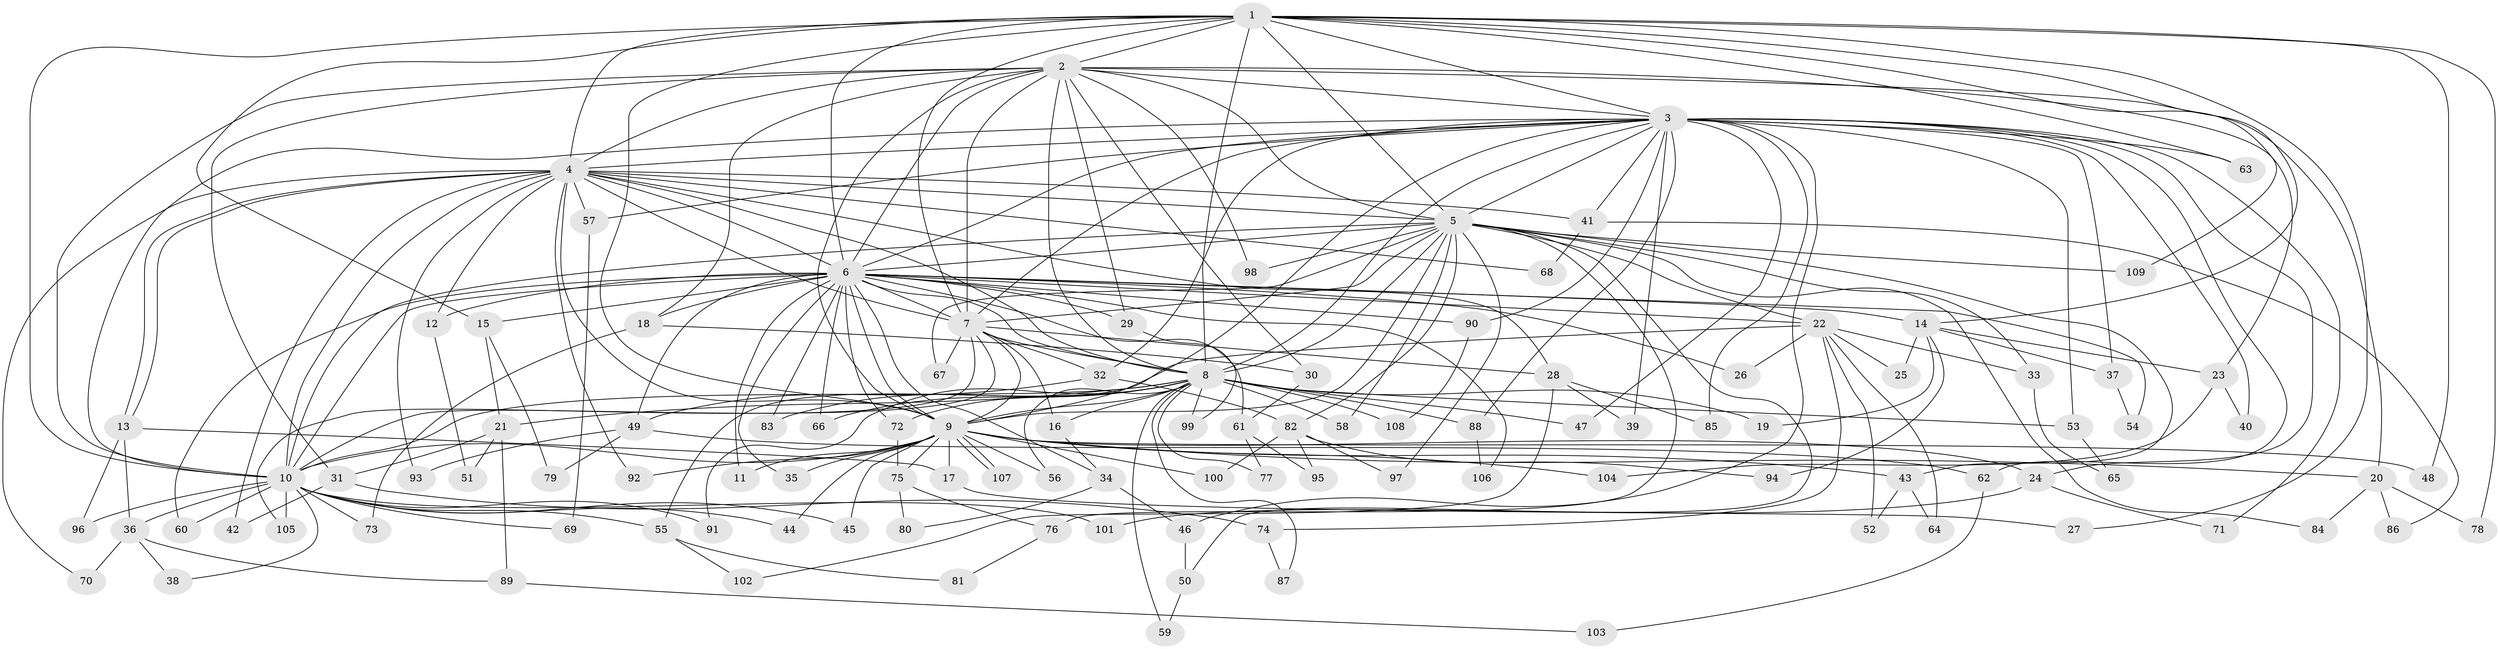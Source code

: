 // Generated by graph-tools (version 1.1) at 2025/11/02/27/25 16:11:03]
// undirected, 109 vertices, 243 edges
graph export_dot {
graph [start="1"]
  node [color=gray90,style=filled];
  1;
  2;
  3;
  4;
  5;
  6;
  7;
  8;
  9;
  10;
  11;
  12;
  13;
  14;
  15;
  16;
  17;
  18;
  19;
  20;
  21;
  22;
  23;
  24;
  25;
  26;
  27;
  28;
  29;
  30;
  31;
  32;
  33;
  34;
  35;
  36;
  37;
  38;
  39;
  40;
  41;
  42;
  43;
  44;
  45;
  46;
  47;
  48;
  49;
  50;
  51;
  52;
  53;
  54;
  55;
  56;
  57;
  58;
  59;
  60;
  61;
  62;
  63;
  64;
  65;
  66;
  67;
  68;
  69;
  70;
  71;
  72;
  73;
  74;
  75;
  76;
  77;
  78;
  79;
  80;
  81;
  82;
  83;
  84;
  85;
  86;
  87;
  88;
  89;
  90;
  91;
  92;
  93;
  94;
  95;
  96;
  97;
  98;
  99;
  100;
  101;
  102;
  103;
  104;
  105;
  106;
  107;
  108;
  109;
  1 -- 2;
  1 -- 3;
  1 -- 4;
  1 -- 5;
  1 -- 6;
  1 -- 7;
  1 -- 8;
  1 -- 9;
  1 -- 10;
  1 -- 14;
  1 -- 15;
  1 -- 27;
  1 -- 48;
  1 -- 63;
  1 -- 78;
  1 -- 109;
  2 -- 3;
  2 -- 4;
  2 -- 5;
  2 -- 6;
  2 -- 7;
  2 -- 8;
  2 -- 9;
  2 -- 10;
  2 -- 18;
  2 -- 20;
  2 -- 23;
  2 -- 29;
  2 -- 30;
  2 -- 31;
  2 -- 98;
  3 -- 4;
  3 -- 5;
  3 -- 6;
  3 -- 7;
  3 -- 8;
  3 -- 9;
  3 -- 10;
  3 -- 24;
  3 -- 32;
  3 -- 37;
  3 -- 39;
  3 -- 40;
  3 -- 41;
  3 -- 46;
  3 -- 47;
  3 -- 53;
  3 -- 57;
  3 -- 62;
  3 -- 63;
  3 -- 71;
  3 -- 85;
  3 -- 88;
  3 -- 90;
  4 -- 5;
  4 -- 6;
  4 -- 7;
  4 -- 8;
  4 -- 9;
  4 -- 10;
  4 -- 12;
  4 -- 13;
  4 -- 13;
  4 -- 28;
  4 -- 41;
  4 -- 42;
  4 -- 57;
  4 -- 68;
  4 -- 70;
  4 -- 92;
  4 -- 93;
  5 -- 6;
  5 -- 7;
  5 -- 8;
  5 -- 9;
  5 -- 10;
  5 -- 22;
  5 -- 33;
  5 -- 43;
  5 -- 50;
  5 -- 58;
  5 -- 67;
  5 -- 76;
  5 -- 82;
  5 -- 84;
  5 -- 97;
  5 -- 98;
  5 -- 109;
  6 -- 7;
  6 -- 8;
  6 -- 9;
  6 -- 10;
  6 -- 11;
  6 -- 12;
  6 -- 14;
  6 -- 15;
  6 -- 18;
  6 -- 22;
  6 -- 26;
  6 -- 29;
  6 -- 34;
  6 -- 35;
  6 -- 49;
  6 -- 54;
  6 -- 60;
  6 -- 61;
  6 -- 66;
  6 -- 72;
  6 -- 83;
  6 -- 90;
  6 -- 106;
  7 -- 8;
  7 -- 9;
  7 -- 10;
  7 -- 16;
  7 -- 28;
  7 -- 32;
  7 -- 67;
  7 -- 105;
  8 -- 9;
  8 -- 10;
  8 -- 16;
  8 -- 19;
  8 -- 21;
  8 -- 47;
  8 -- 53;
  8 -- 56;
  8 -- 58;
  8 -- 59;
  8 -- 66;
  8 -- 72;
  8 -- 77;
  8 -- 83;
  8 -- 87;
  8 -- 88;
  8 -- 91;
  8 -- 99;
  8 -- 108;
  9 -- 10;
  9 -- 11;
  9 -- 17;
  9 -- 20;
  9 -- 24;
  9 -- 35;
  9 -- 43;
  9 -- 44;
  9 -- 45;
  9 -- 48;
  9 -- 56;
  9 -- 75;
  9 -- 92;
  9 -- 100;
  9 -- 104;
  9 -- 107;
  9 -- 107;
  10 -- 36;
  10 -- 38;
  10 -- 44;
  10 -- 45;
  10 -- 55;
  10 -- 60;
  10 -- 69;
  10 -- 73;
  10 -- 91;
  10 -- 96;
  10 -- 101;
  10 -- 105;
  12 -- 51;
  13 -- 17;
  13 -- 36;
  13 -- 96;
  14 -- 19;
  14 -- 23;
  14 -- 25;
  14 -- 37;
  14 -- 94;
  15 -- 21;
  15 -- 79;
  16 -- 34;
  17 -- 27;
  18 -- 30;
  18 -- 73;
  20 -- 78;
  20 -- 84;
  20 -- 86;
  21 -- 31;
  21 -- 51;
  21 -- 89;
  22 -- 25;
  22 -- 26;
  22 -- 33;
  22 -- 52;
  22 -- 55;
  22 -- 64;
  22 -- 74;
  23 -- 40;
  23 -- 104;
  24 -- 71;
  24 -- 101;
  28 -- 39;
  28 -- 85;
  28 -- 102;
  29 -- 99;
  30 -- 61;
  31 -- 42;
  31 -- 74;
  32 -- 49;
  32 -- 82;
  33 -- 65;
  34 -- 46;
  34 -- 80;
  36 -- 38;
  36 -- 70;
  36 -- 89;
  37 -- 54;
  41 -- 68;
  41 -- 86;
  43 -- 52;
  43 -- 64;
  46 -- 50;
  49 -- 62;
  49 -- 79;
  49 -- 93;
  50 -- 59;
  53 -- 65;
  55 -- 81;
  55 -- 102;
  57 -- 69;
  61 -- 77;
  61 -- 95;
  62 -- 103;
  72 -- 75;
  74 -- 87;
  75 -- 76;
  75 -- 80;
  76 -- 81;
  82 -- 94;
  82 -- 95;
  82 -- 97;
  82 -- 100;
  88 -- 106;
  89 -- 103;
  90 -- 108;
}
